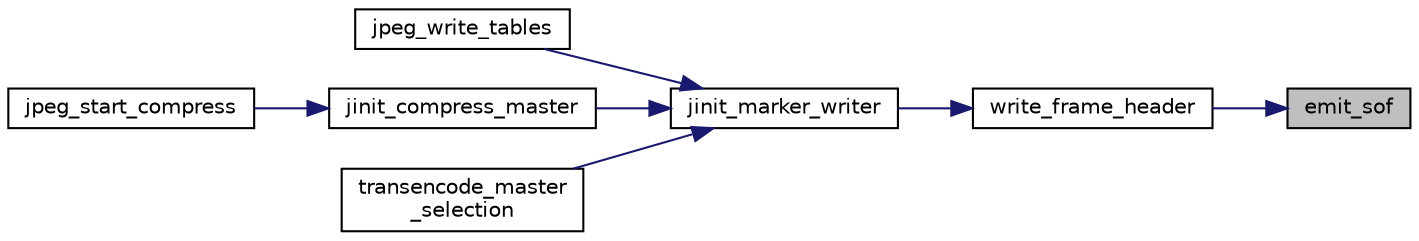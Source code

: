 digraph "emit_sof"
{
 // LATEX_PDF_SIZE
  bgcolor="transparent";
  edge [fontname="Helvetica",fontsize="10",labelfontname="Helvetica",labelfontsize="10"];
  node [fontname="Helvetica",fontsize="10",shape=record];
  rankdir="RL";
  Node168 [label="emit_sof",height=0.2,width=0.4,color="black", fillcolor="grey75", style="filled", fontcolor="black",tooltip=" "];
  Node168 -> Node169 [dir="back",color="midnightblue",fontsize="10",style="solid",fontname="Helvetica"];
  Node169 [label="write_frame_header",height=0.2,width=0.4,color="black",URL="$jcmarker_8c.html#a3ca174ee750f1f7a7d703f49cece9734",tooltip=" "];
  Node169 -> Node170 [dir="back",color="midnightblue",fontsize="10",style="solid",fontname="Helvetica"];
  Node170 [label="jinit_marker_writer",height=0.2,width=0.4,color="black",URL="$jcmarker_8c.html#aa9195332f50b4cc182fa49c24abf9e22",tooltip=" "];
  Node170 -> Node171 [dir="back",color="midnightblue",fontsize="10",style="solid",fontname="Helvetica"];
  Node171 [label="jpeg_write_tables",height=0.2,width=0.4,color="black",URL="$jcapimin_8c.html#ad476429912a2ceb2f1606326fbbb64f2",tooltip=" "];
  Node170 -> Node172 [dir="back",color="midnightblue",fontsize="10",style="solid",fontname="Helvetica"];
  Node172 [label="jinit_compress_master",height=0.2,width=0.4,color="black",URL="$jcinit_8c.html#a9b434908559c6849283fcac944250b3b",tooltip=" "];
  Node172 -> Node173 [dir="back",color="midnightblue",fontsize="10",style="solid",fontname="Helvetica"];
  Node173 [label="jpeg_start_compress",height=0.2,width=0.4,color="black",URL="$jcapistd_8c.html#aacff7627af44bc9457601ba15577162d",tooltip=" "];
  Node170 -> Node174 [dir="back",color="midnightblue",fontsize="10",style="solid",fontname="Helvetica"];
  Node174 [label="transencode_master\l_selection",height=0.2,width=0.4,color="black",URL="$jctrans_8c.html#ae87fac6bd08f4b513d2f7f5629586733",tooltip=" "];
}

